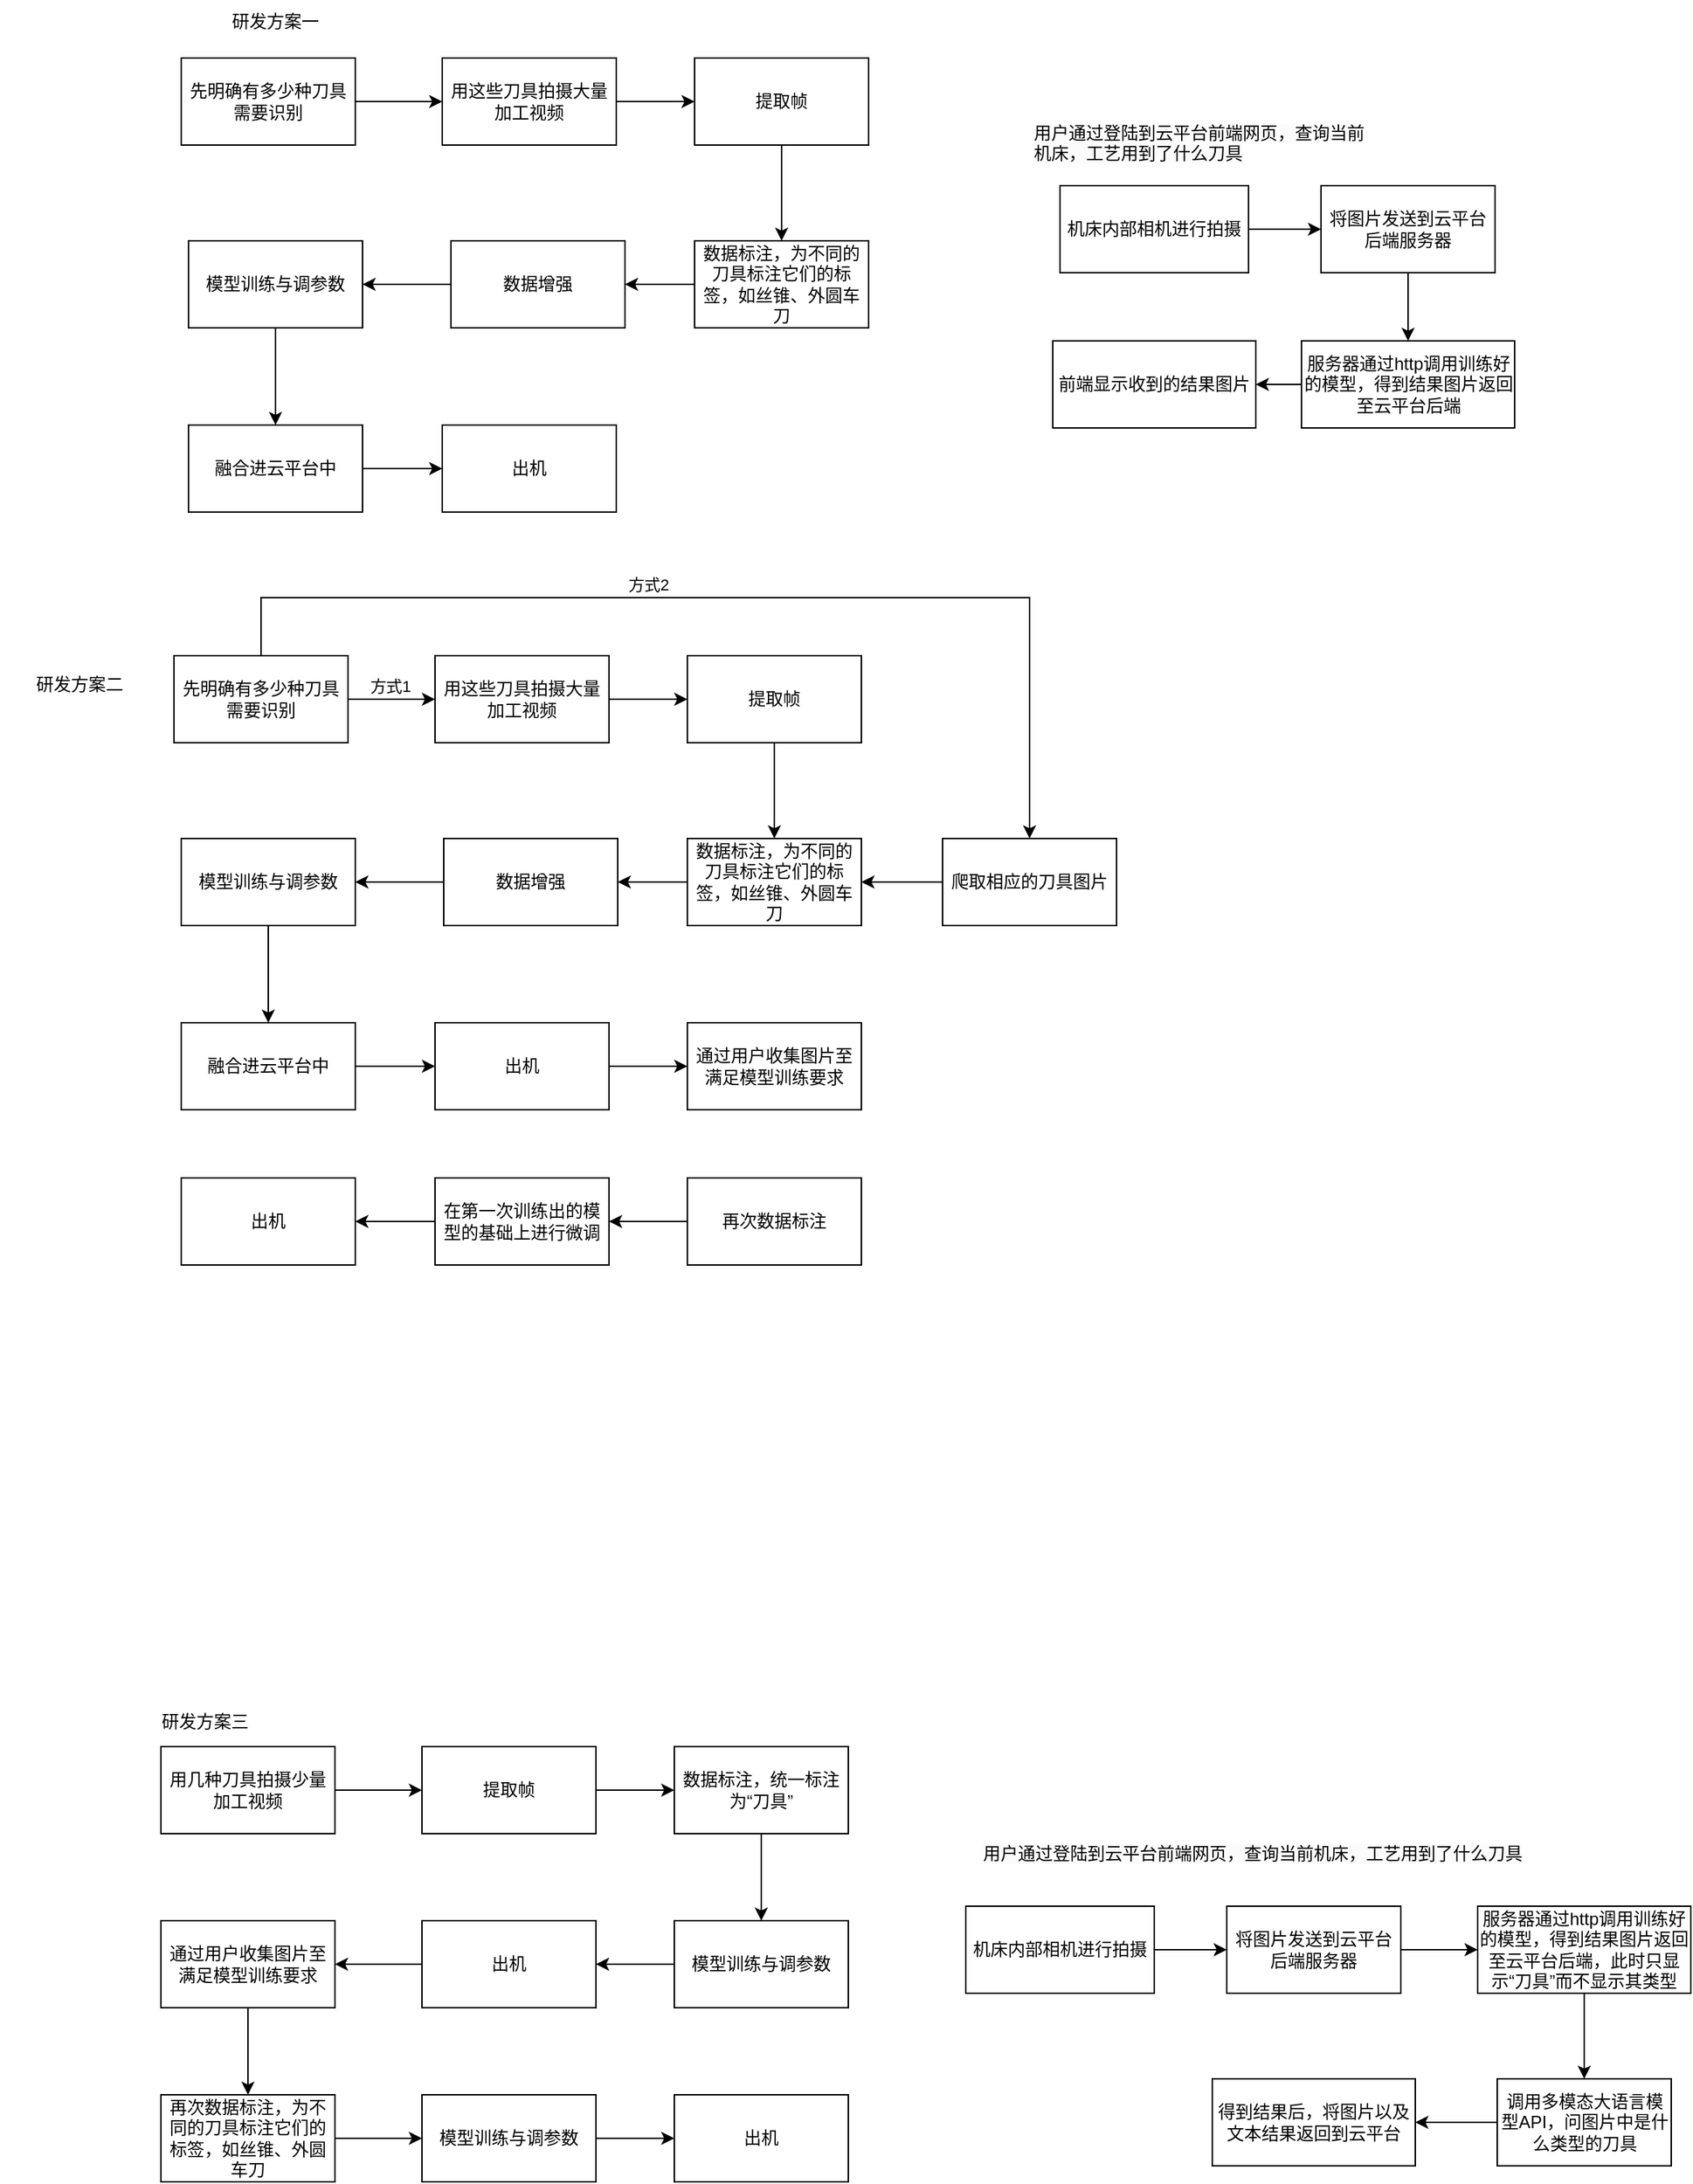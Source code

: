 <mxfile version="26.1.0">
  <diagram name="第 1 页" id="mRTJMEbK_BDoFnGVs-Dx">
    <mxGraphModel dx="1577" dy="673" grid="0" gridSize="10" guides="1" tooltips="1" connect="1" arrows="1" fold="1" page="0" pageScale="1" pageWidth="827" pageHeight="1169" math="0" shadow="0">
      <root>
        <mxCell id="0" />
        <mxCell id="1" parent="0" />
        <mxCell id="Yelha0Kg6dsWEkXLYgLJ-6" style="edgeStyle=orthogonalEdgeStyle;rounded=0;orthogonalLoop=1;jettySize=auto;html=1;" parent="1" source="Yelha0Kg6dsWEkXLYgLJ-1" target="Yelha0Kg6dsWEkXLYgLJ-2" edge="1">
          <mxGeometry relative="1" as="geometry" />
        </mxCell>
        <mxCell id="Yelha0Kg6dsWEkXLYgLJ-1" value="用这些刀具拍摄大量加工视频" style="rounded=0;whiteSpace=wrap;html=1;" parent="1" vertex="1">
          <mxGeometry x="180" y="140" width="120" height="60" as="geometry" />
        </mxCell>
        <mxCell id="bmIZgcjkjApxQ_gLFIaj-6" value="" style="edgeStyle=orthogonalEdgeStyle;rounded=0;orthogonalLoop=1;jettySize=auto;html=1;" parent="1" source="Yelha0Kg6dsWEkXLYgLJ-2" target="Yelha0Kg6dsWEkXLYgLJ-3" edge="1">
          <mxGeometry relative="1" as="geometry" />
        </mxCell>
        <mxCell id="Yelha0Kg6dsWEkXLYgLJ-2" value="提取帧" style="rounded=0;whiteSpace=wrap;html=1;" parent="1" vertex="1">
          <mxGeometry x="354" y="140" width="120" height="60" as="geometry" />
        </mxCell>
        <mxCell id="bmIZgcjkjApxQ_gLFIaj-7" value="" style="edgeStyle=orthogonalEdgeStyle;rounded=0;orthogonalLoop=1;jettySize=auto;html=1;" parent="1" source="Yelha0Kg6dsWEkXLYgLJ-4" target="Yelha0Kg6dsWEkXLYgLJ-5" edge="1">
          <mxGeometry relative="1" as="geometry" />
        </mxCell>
        <mxCell id="Yelha0Kg6dsWEkXLYgLJ-4" value="数据增强" style="rounded=0;whiteSpace=wrap;html=1;" parent="1" vertex="1">
          <mxGeometry x="186" y="266" width="120" height="60" as="geometry" />
        </mxCell>
        <mxCell id="bmIZgcjkjApxQ_gLFIaj-2" value="" style="edgeStyle=orthogonalEdgeStyle;rounded=0;orthogonalLoop=1;jettySize=auto;html=1;" parent="1" source="Yelha0Kg6dsWEkXLYgLJ-5" target="bmIZgcjkjApxQ_gLFIaj-1" edge="1">
          <mxGeometry relative="1" as="geometry" />
        </mxCell>
        <mxCell id="Yelha0Kg6dsWEkXLYgLJ-5" value="模型训练与调参数" style="rounded=0;whiteSpace=wrap;html=1;" parent="1" vertex="1">
          <mxGeometry x="5" y="266" width="120" height="60" as="geometry" />
        </mxCell>
        <mxCell id="Yelha0Kg6dsWEkXLYgLJ-10" value="出机" style="rounded=0;whiteSpace=wrap;html=1;" parent="1" vertex="1">
          <mxGeometry x="180" y="393" width="120" height="60" as="geometry" />
        </mxCell>
        <mxCell id="Yelha0Kg6dsWEkXLYgLJ-17" style="edgeStyle=orthogonalEdgeStyle;rounded=0;orthogonalLoop=1;jettySize=auto;html=1;" parent="1" source="Yelha0Kg6dsWEkXLYgLJ-12" target="Yelha0Kg6dsWEkXLYgLJ-13" edge="1">
          <mxGeometry relative="1" as="geometry" />
        </mxCell>
        <mxCell id="Yelha0Kg6dsWEkXLYgLJ-12" value="用几种刀具拍摄少量加工视频" style="rounded=0;whiteSpace=wrap;html=1;" parent="1" vertex="1">
          <mxGeometry x="-14" y="1304" width="120" height="60" as="geometry" />
        </mxCell>
        <mxCell id="Yelha0Kg6dsWEkXLYgLJ-19" style="edgeStyle=orthogonalEdgeStyle;rounded=0;orthogonalLoop=1;jettySize=auto;html=1;" parent="1" source="Yelha0Kg6dsWEkXLYgLJ-13" target="Yelha0Kg6dsWEkXLYgLJ-18" edge="1">
          <mxGeometry relative="1" as="geometry" />
        </mxCell>
        <mxCell id="Yelha0Kg6dsWEkXLYgLJ-13" value="提取帧" style="rounded=0;whiteSpace=wrap;html=1;" parent="1" vertex="1">
          <mxGeometry x="166" y="1304" width="120" height="60" as="geometry" />
        </mxCell>
        <mxCell id="Yelha0Kg6dsWEkXLYgLJ-15" style="edgeStyle=orthogonalEdgeStyle;rounded=0;orthogonalLoop=1;jettySize=auto;html=1;" parent="1" source="Yelha0Kg6dsWEkXLYgLJ-14" target="Yelha0Kg6dsWEkXLYgLJ-1" edge="1">
          <mxGeometry relative="1" as="geometry" />
        </mxCell>
        <mxCell id="Yelha0Kg6dsWEkXLYgLJ-14" value="先明确有多少种刀具需要识别" style="rounded=0;whiteSpace=wrap;html=1;" parent="1" vertex="1">
          <mxGeometry y="140" width="120" height="60" as="geometry" />
        </mxCell>
        <mxCell id="Yelha0Kg6dsWEkXLYgLJ-21" style="edgeStyle=orthogonalEdgeStyle;rounded=0;orthogonalLoop=1;jettySize=auto;html=1;" parent="1" source="Yelha0Kg6dsWEkXLYgLJ-18" target="Yelha0Kg6dsWEkXLYgLJ-20" edge="1">
          <mxGeometry relative="1" as="geometry" />
        </mxCell>
        <mxCell id="Yelha0Kg6dsWEkXLYgLJ-18" value="数据标注，统一标注为“刀具”" style="rounded=0;whiteSpace=wrap;html=1;" parent="1" vertex="1">
          <mxGeometry x="340" y="1304" width="120" height="60" as="geometry" />
        </mxCell>
        <mxCell id="Yelha0Kg6dsWEkXLYgLJ-23" style="edgeStyle=orthogonalEdgeStyle;rounded=0;orthogonalLoop=1;jettySize=auto;html=1;entryX=0.5;entryY=0;entryDx=0;entryDy=0;exitX=1;exitY=0.5;exitDx=0;exitDy=0;" parent="1" source="Yelha0Kg6dsWEkXLYgLJ-22" target="Yelha0Kg6dsWEkXLYgLJ-22" edge="1">
          <mxGeometry relative="1" as="geometry">
            <Array as="points">
              <mxPoint x="226" y="1454" />
            </Array>
          </mxGeometry>
        </mxCell>
        <mxCell id="Yelha0Kg6dsWEkXLYgLJ-34" value="" style="edgeStyle=orthogonalEdgeStyle;rounded=0;orthogonalLoop=1;jettySize=auto;html=1;" parent="1" source="Yelha0Kg6dsWEkXLYgLJ-20" target="Yelha0Kg6dsWEkXLYgLJ-22" edge="1">
          <mxGeometry relative="1" as="geometry" />
        </mxCell>
        <mxCell id="Yelha0Kg6dsWEkXLYgLJ-20" value="模型训练与调参数" style="rounded=0;whiteSpace=wrap;html=1;" parent="1" vertex="1">
          <mxGeometry x="340" y="1424" width="120" height="60" as="geometry" />
        </mxCell>
        <mxCell id="Yelha0Kg6dsWEkXLYgLJ-36" value="" style="edgeStyle=orthogonalEdgeStyle;rounded=0;orthogonalLoop=1;jettySize=auto;html=1;" parent="1" source="Yelha0Kg6dsWEkXLYgLJ-22" target="Yelha0Kg6dsWEkXLYgLJ-35" edge="1">
          <mxGeometry relative="1" as="geometry" />
        </mxCell>
        <mxCell id="Yelha0Kg6dsWEkXLYgLJ-22" value="出机" style="rounded=0;whiteSpace=wrap;html=1;" parent="1" vertex="1">
          <mxGeometry x="166" y="1424" width="120" height="60" as="geometry" />
        </mxCell>
        <mxCell id="Yelha0Kg6dsWEkXLYgLJ-28" style="edgeStyle=orthogonalEdgeStyle;rounded=0;orthogonalLoop=1;jettySize=auto;html=1;exitX=1;exitY=0.5;exitDx=0;exitDy=0;entryX=0;entryY=0.5;entryDx=0;entryDy=0;" parent="1" source="Yelha0Kg6dsWEkXLYgLJ-24" target="Yelha0Kg6dsWEkXLYgLJ-27" edge="1">
          <mxGeometry relative="1" as="geometry" />
        </mxCell>
        <mxCell id="Yelha0Kg6dsWEkXLYgLJ-24" value="机床内部相机进行拍摄" style="rounded=0;whiteSpace=wrap;html=1;" parent="1" vertex="1">
          <mxGeometry x="606" y="228" width="130" height="60" as="geometry" />
        </mxCell>
        <mxCell id="Yelha0Kg6dsWEkXLYgLJ-25" value="&lt;span style=&quot;color: rgb(0, 0, 0); font-family: Helvetica; font-size: 12px; font-style: normal; font-variant-ligatures: normal; font-variant-caps: normal; font-weight: 400; letter-spacing: normal; orphans: 2; text-align: center; text-indent: 0px; text-transform: none; widows: 2; word-spacing: 0px; -webkit-text-stroke-width: 0px; white-space: normal; background-color: rgb(251, 251, 251); text-decoration-thickness: initial; text-decoration-style: initial; text-decoration-color: initial; float: none; display: inline !important;&quot;&gt;用户通过登陆到云平台前端网页，查询当前机床，工艺用到了什么刀具&lt;/span&gt;" style="text;whiteSpace=wrap;html=1;" parent="1" vertex="1">
          <mxGeometry x="586" y="178" width="230" height="40" as="geometry" />
        </mxCell>
        <mxCell id="Yelha0Kg6dsWEkXLYgLJ-26" value="研发方案一" style="text;html=1;align=center;verticalAlign=middle;whiteSpace=wrap;rounded=0;" parent="1" vertex="1">
          <mxGeometry x="10" y="100" width="110" height="30" as="geometry" />
        </mxCell>
        <mxCell id="Yelha0Kg6dsWEkXLYgLJ-30" style="edgeStyle=orthogonalEdgeStyle;rounded=0;orthogonalLoop=1;jettySize=auto;html=1;" parent="1" source="Yelha0Kg6dsWEkXLYgLJ-27" target="Yelha0Kg6dsWEkXLYgLJ-29" edge="1">
          <mxGeometry relative="1" as="geometry" />
        </mxCell>
        <mxCell id="Yelha0Kg6dsWEkXLYgLJ-27" value="将图片发送到云平台后端服务器" style="rounded=0;whiteSpace=wrap;html=1;" parent="1" vertex="1">
          <mxGeometry x="786" y="228" width="120" height="60" as="geometry" />
        </mxCell>
        <mxCell id="Yelha0Kg6dsWEkXLYgLJ-32" style="edgeStyle=orthogonalEdgeStyle;rounded=0;orthogonalLoop=1;jettySize=auto;html=1;" parent="1" source="Yelha0Kg6dsWEkXLYgLJ-29" target="Yelha0Kg6dsWEkXLYgLJ-31" edge="1">
          <mxGeometry relative="1" as="geometry" />
        </mxCell>
        <mxCell id="Yelha0Kg6dsWEkXLYgLJ-29" value="服务器通过http调用训练好的模型，得到结果图片返回至云平台后端" style="rounded=0;whiteSpace=wrap;html=1;" parent="1" vertex="1">
          <mxGeometry x="772.5" y="335" width="147" height="60" as="geometry" />
        </mxCell>
        <mxCell id="Yelha0Kg6dsWEkXLYgLJ-31" value="前端显示收到的结果图片" style="rounded=0;whiteSpace=wrap;html=1;" parent="1" vertex="1">
          <mxGeometry x="601" y="335" width="140" height="60" as="geometry" />
        </mxCell>
        <mxCell id="Yelha0Kg6dsWEkXLYgLJ-33" value="研发方案三" style="text;html=1;align=center;verticalAlign=middle;resizable=0;points=[];autosize=1;strokeColor=none;fillColor=none;" parent="1" vertex="1">
          <mxGeometry x="-23" y="1274" width="78" height="26" as="geometry" />
        </mxCell>
        <mxCell id="Yelha0Kg6dsWEkXLYgLJ-39" value="" style="edgeStyle=orthogonalEdgeStyle;rounded=0;orthogonalLoop=1;jettySize=auto;html=1;" parent="1" source="Yelha0Kg6dsWEkXLYgLJ-35" target="Yelha0Kg6dsWEkXLYgLJ-37" edge="1">
          <mxGeometry relative="1" as="geometry" />
        </mxCell>
        <mxCell id="Yelha0Kg6dsWEkXLYgLJ-35" value="通过用户收集图片至满足模型训练要求" style="rounded=0;whiteSpace=wrap;html=1;" parent="1" vertex="1">
          <mxGeometry x="-14" y="1424" width="120" height="60" as="geometry" />
        </mxCell>
        <mxCell id="Yelha0Kg6dsWEkXLYgLJ-40" value="" style="edgeStyle=orthogonalEdgeStyle;rounded=0;orthogonalLoop=1;jettySize=auto;html=1;" parent="1" source="Yelha0Kg6dsWEkXLYgLJ-37" target="Yelha0Kg6dsWEkXLYgLJ-38" edge="1">
          <mxGeometry relative="1" as="geometry" />
        </mxCell>
        <mxCell id="Yelha0Kg6dsWEkXLYgLJ-37" value="再次数据标注，为不同的刀具标注它们的标签，如丝锥、外圆车刀" style="rounded=0;whiteSpace=wrap;html=1;" parent="1" vertex="1">
          <mxGeometry x="-14" y="1544" width="120" height="60" as="geometry" />
        </mxCell>
        <mxCell id="Yelha0Kg6dsWEkXLYgLJ-42" value="" style="edgeStyle=orthogonalEdgeStyle;rounded=0;orthogonalLoop=1;jettySize=auto;html=1;" parent="1" source="Yelha0Kg6dsWEkXLYgLJ-38" target="Yelha0Kg6dsWEkXLYgLJ-41" edge="1">
          <mxGeometry relative="1" as="geometry" />
        </mxCell>
        <mxCell id="Yelha0Kg6dsWEkXLYgLJ-38" value="模型训练与调参数" style="rounded=0;whiteSpace=wrap;html=1;" parent="1" vertex="1">
          <mxGeometry x="166" y="1544" width="120" height="60" as="geometry" />
        </mxCell>
        <mxCell id="Yelha0Kg6dsWEkXLYgLJ-41" value="出机" style="rounded=0;whiteSpace=wrap;html=1;" parent="1" vertex="1">
          <mxGeometry x="340" y="1544" width="120" height="60" as="geometry" />
        </mxCell>
        <mxCell id="Yelha0Kg6dsWEkXLYgLJ-43" value="&lt;span style=&quot;color: rgb(0, 0, 0); font-family: Helvetica; font-size: 12px; font-style: normal; font-variant-ligatures: normal; font-variant-caps: normal; font-weight: 400; letter-spacing: normal; orphans: 2; text-align: center; text-indent: 0px; text-transform: none; widows: 2; word-spacing: 0px; -webkit-text-stroke-width: 0px; white-space: normal; background-color: rgb(251, 251, 251); text-decoration-thickness: initial; text-decoration-style: initial; text-decoration-color: initial; display: inline !important; float: none;&quot;&gt;用户通过登陆到云平台前端网页，查询当前机床，工艺用到了什么刀具&lt;/span&gt;" style="text;whiteSpace=wrap;html=1;" parent="1" vertex="1">
          <mxGeometry x="551" y="1364" width="410" height="40" as="geometry" />
        </mxCell>
        <mxCell id="Yelha0Kg6dsWEkXLYgLJ-44" style="edgeStyle=orthogonalEdgeStyle;rounded=0;orthogonalLoop=1;jettySize=auto;html=1;exitX=1;exitY=0.5;exitDx=0;exitDy=0;entryX=0;entryY=0.5;entryDx=0;entryDy=0;" parent="1" source="Yelha0Kg6dsWEkXLYgLJ-45" target="Yelha0Kg6dsWEkXLYgLJ-47" edge="1">
          <mxGeometry relative="1" as="geometry" />
        </mxCell>
        <mxCell id="Yelha0Kg6dsWEkXLYgLJ-45" value="机床内部相机进行拍摄" style="rounded=0;whiteSpace=wrap;html=1;" parent="1" vertex="1">
          <mxGeometry x="541" y="1414" width="130" height="60" as="geometry" />
        </mxCell>
        <mxCell id="Yelha0Kg6dsWEkXLYgLJ-46" style="edgeStyle=orthogonalEdgeStyle;rounded=0;orthogonalLoop=1;jettySize=auto;html=1;" parent="1" source="Yelha0Kg6dsWEkXLYgLJ-47" target="Yelha0Kg6dsWEkXLYgLJ-49" edge="1">
          <mxGeometry relative="1" as="geometry" />
        </mxCell>
        <mxCell id="Yelha0Kg6dsWEkXLYgLJ-47" value="将图片发送到云平台后端服务器" style="rounded=0;whiteSpace=wrap;html=1;" parent="1" vertex="1">
          <mxGeometry x="721" y="1414" width="120" height="60" as="geometry" />
        </mxCell>
        <mxCell id="Yelha0Kg6dsWEkXLYgLJ-54" value="" style="edgeStyle=orthogonalEdgeStyle;rounded=0;orthogonalLoop=1;jettySize=auto;html=1;" parent="1" source="Yelha0Kg6dsWEkXLYgLJ-49" target="Yelha0Kg6dsWEkXLYgLJ-53" edge="1">
          <mxGeometry relative="1" as="geometry" />
        </mxCell>
        <mxCell id="Yelha0Kg6dsWEkXLYgLJ-49" value="服务器通过http调用训练好的模型，得到结果图片返回至云平台后端，此时只显示“刀具”而不显示其类型" style="rounded=0;whiteSpace=wrap;html=1;" parent="1" vertex="1">
          <mxGeometry x="894" y="1414" width="147" height="60" as="geometry" />
        </mxCell>
        <mxCell id="Yelha0Kg6dsWEkXLYgLJ-50" value="得到结果后，将图片以及文本结果返回到云平台" style="rounded=0;whiteSpace=wrap;html=1;" parent="1" vertex="1">
          <mxGeometry x="711" y="1533" width="140" height="60" as="geometry" />
        </mxCell>
        <mxCell id="Yelha0Kg6dsWEkXLYgLJ-55" value="" style="edgeStyle=orthogonalEdgeStyle;rounded=0;orthogonalLoop=1;jettySize=auto;html=1;" parent="1" source="Yelha0Kg6dsWEkXLYgLJ-53" target="Yelha0Kg6dsWEkXLYgLJ-50" edge="1">
          <mxGeometry relative="1" as="geometry" />
        </mxCell>
        <mxCell id="Yelha0Kg6dsWEkXLYgLJ-53" value="调用多模态大语言模型API，问图片中是什么类型的刀具" style="rounded=0;whiteSpace=wrap;html=1;" parent="1" vertex="1">
          <mxGeometry x="907.5" y="1533" width="120" height="60" as="geometry" />
        </mxCell>
        <mxCell id="bmIZgcjkjApxQ_gLFIaj-3" value="" style="edgeStyle=orthogonalEdgeStyle;rounded=0;orthogonalLoop=1;jettySize=auto;html=1;" parent="1" source="bmIZgcjkjApxQ_gLFIaj-1" target="Yelha0Kg6dsWEkXLYgLJ-10" edge="1">
          <mxGeometry relative="1" as="geometry" />
        </mxCell>
        <mxCell id="bmIZgcjkjApxQ_gLFIaj-1" value="融合进云平台中" style="rounded=0;whiteSpace=wrap;html=1;" parent="1" vertex="1">
          <mxGeometry x="5" y="393" width="120" height="60" as="geometry" />
        </mxCell>
        <mxCell id="bmIZgcjkjApxQ_gLFIaj-5" value="" style="edgeStyle=orthogonalEdgeStyle;rounded=0;orthogonalLoop=1;jettySize=auto;html=1;" parent="1" source="Yelha0Kg6dsWEkXLYgLJ-3" target="Yelha0Kg6dsWEkXLYgLJ-4" edge="1">
          <mxGeometry relative="1" as="geometry" />
        </mxCell>
        <mxCell id="Yelha0Kg6dsWEkXLYgLJ-3" value="数据标注，为不同的刀具标注它们的标签，如丝锥、外圆车刀" style="rounded=0;whiteSpace=wrap;html=1;" parent="1" vertex="1">
          <mxGeometry x="354" y="266" width="120" height="60" as="geometry" />
        </mxCell>
        <mxCell id="zrcEb40Eo6VAs7soIi2D-1" style="edgeStyle=orthogonalEdgeStyle;rounded=0;orthogonalLoop=1;jettySize=auto;html=1;" parent="1" source="zrcEb40Eo6VAs7soIi2D-2" target="zrcEb40Eo6VAs7soIi2D-4" edge="1">
          <mxGeometry relative="1" as="geometry" />
        </mxCell>
        <mxCell id="zrcEb40Eo6VAs7soIi2D-2" value="用这些刀具拍摄大量加工视频" style="rounded=0;whiteSpace=wrap;html=1;" parent="1" vertex="1">
          <mxGeometry x="175" y="552" width="120" height="60" as="geometry" />
        </mxCell>
        <mxCell id="zrcEb40Eo6VAs7soIi2D-3" value="" style="edgeStyle=orthogonalEdgeStyle;rounded=0;orthogonalLoop=1;jettySize=auto;html=1;" parent="1" source="zrcEb40Eo6VAs7soIi2D-4" target="zrcEb40Eo6VAs7soIi2D-16" edge="1">
          <mxGeometry relative="1" as="geometry" />
        </mxCell>
        <mxCell id="zrcEb40Eo6VAs7soIi2D-4" value="提取帧" style="rounded=0;whiteSpace=wrap;html=1;" parent="1" vertex="1">
          <mxGeometry x="349" y="552" width="120" height="60" as="geometry" />
        </mxCell>
        <mxCell id="zrcEb40Eo6VAs7soIi2D-5" value="" style="edgeStyle=orthogonalEdgeStyle;rounded=0;orthogonalLoop=1;jettySize=auto;html=1;" parent="1" source="zrcEb40Eo6VAs7soIi2D-6" target="zrcEb40Eo6VAs7soIi2D-8" edge="1">
          <mxGeometry relative="1" as="geometry" />
        </mxCell>
        <mxCell id="zrcEb40Eo6VAs7soIi2D-6" value="数据增强" style="rounded=0;whiteSpace=wrap;html=1;" parent="1" vertex="1">
          <mxGeometry x="181" y="678" width="120" height="60" as="geometry" />
        </mxCell>
        <mxCell id="zrcEb40Eo6VAs7soIi2D-7" value="" style="edgeStyle=orthogonalEdgeStyle;rounded=0;orthogonalLoop=1;jettySize=auto;html=1;" parent="1" source="zrcEb40Eo6VAs7soIi2D-8" target="zrcEb40Eo6VAs7soIi2D-14" edge="1">
          <mxGeometry relative="1" as="geometry" />
        </mxCell>
        <mxCell id="zrcEb40Eo6VAs7soIi2D-8" value="模型训练与调参数" style="rounded=0;whiteSpace=wrap;html=1;" parent="1" vertex="1">
          <mxGeometry y="678" width="120" height="60" as="geometry" />
        </mxCell>
        <mxCell id="fE_ni1twdfnhlhhBRZQL-2" value="" style="edgeStyle=orthogonalEdgeStyle;rounded=0;orthogonalLoop=1;jettySize=auto;html=1;" edge="1" parent="1" source="zrcEb40Eo6VAs7soIi2D-9" target="fE_ni1twdfnhlhhBRZQL-1">
          <mxGeometry relative="1" as="geometry" />
        </mxCell>
        <mxCell id="zrcEb40Eo6VAs7soIi2D-9" value="出机" style="rounded=0;whiteSpace=wrap;html=1;" parent="1" vertex="1">
          <mxGeometry x="175" y="805" width="120" height="60" as="geometry" />
        </mxCell>
        <mxCell id="zrcEb40Eo6VAs7soIi2D-10" style="edgeStyle=orthogonalEdgeStyle;rounded=0;orthogonalLoop=1;jettySize=auto;html=1;" parent="1" source="zrcEb40Eo6VAs7soIi2D-11" target="zrcEb40Eo6VAs7soIi2D-2" edge="1">
          <mxGeometry relative="1" as="geometry" />
        </mxCell>
        <mxCell id="zrcEb40Eo6VAs7soIi2D-24" value="方式1" style="edgeLabel;html=1;align=center;verticalAlign=middle;resizable=0;points=[];" parent="zrcEb40Eo6VAs7soIi2D-10" vertex="1" connectable="0">
          <mxGeometry x="-0.033" y="-2" relative="1" as="geometry">
            <mxPoint y="-11" as="offset" />
          </mxGeometry>
        </mxCell>
        <mxCell id="zrcEb40Eo6VAs7soIi2D-22" style="edgeStyle=orthogonalEdgeStyle;rounded=0;orthogonalLoop=1;jettySize=auto;html=1;entryX=0.5;entryY=0;entryDx=0;entryDy=0;" parent="1" source="zrcEb40Eo6VAs7soIi2D-11" target="zrcEb40Eo6VAs7soIi2D-17" edge="1">
          <mxGeometry relative="1" as="geometry">
            <Array as="points">
              <mxPoint x="55" y="512" />
              <mxPoint x="585" y="512" />
            </Array>
          </mxGeometry>
        </mxCell>
        <mxCell id="zrcEb40Eo6VAs7soIi2D-25" value="方式2" style="edgeLabel;html=1;align=center;verticalAlign=middle;resizable=0;points=[];" parent="zrcEb40Eo6VAs7soIi2D-22" vertex="1" connectable="0">
          <mxGeometry x="-0.166" y="-2" relative="1" as="geometry">
            <mxPoint y="-11" as="offset" />
          </mxGeometry>
        </mxCell>
        <mxCell id="zrcEb40Eo6VAs7soIi2D-11" value="先明确有多少种刀具需要识别" style="rounded=0;whiteSpace=wrap;html=1;" parent="1" vertex="1">
          <mxGeometry x="-5" y="552" width="120" height="60" as="geometry" />
        </mxCell>
        <mxCell id="zrcEb40Eo6VAs7soIi2D-12" value="研发方案二" style="text;html=1;align=center;verticalAlign=middle;whiteSpace=wrap;rounded=0;" parent="1" vertex="1">
          <mxGeometry x="-125" y="557" width="110" height="30" as="geometry" />
        </mxCell>
        <mxCell id="zrcEb40Eo6VAs7soIi2D-13" value="" style="edgeStyle=orthogonalEdgeStyle;rounded=0;orthogonalLoop=1;jettySize=auto;html=1;" parent="1" source="zrcEb40Eo6VAs7soIi2D-14" target="zrcEb40Eo6VAs7soIi2D-9" edge="1">
          <mxGeometry relative="1" as="geometry" />
        </mxCell>
        <mxCell id="zrcEb40Eo6VAs7soIi2D-14" value="融合进云平台中" style="rounded=0;whiteSpace=wrap;html=1;" parent="1" vertex="1">
          <mxGeometry y="805" width="120" height="60" as="geometry" />
        </mxCell>
        <mxCell id="zrcEb40Eo6VAs7soIi2D-15" value="" style="edgeStyle=orthogonalEdgeStyle;rounded=0;orthogonalLoop=1;jettySize=auto;html=1;" parent="1" source="zrcEb40Eo6VAs7soIi2D-16" target="zrcEb40Eo6VAs7soIi2D-6" edge="1">
          <mxGeometry relative="1" as="geometry" />
        </mxCell>
        <mxCell id="zrcEb40Eo6VAs7soIi2D-16" value="数据标注，为不同的刀具标注它们的标签，如丝锥、外圆车刀" style="rounded=0;whiteSpace=wrap;html=1;" parent="1" vertex="1">
          <mxGeometry x="349" y="678" width="120" height="60" as="geometry" />
        </mxCell>
        <mxCell id="zrcEb40Eo6VAs7soIi2D-23" value="" style="edgeStyle=orthogonalEdgeStyle;rounded=0;orthogonalLoop=1;jettySize=auto;html=1;" parent="1" source="zrcEb40Eo6VAs7soIi2D-17" target="zrcEb40Eo6VAs7soIi2D-16" edge="1">
          <mxGeometry relative="1" as="geometry" />
        </mxCell>
        <mxCell id="zrcEb40Eo6VAs7soIi2D-17" value="爬取相应的刀具图片" style="rounded=0;whiteSpace=wrap;html=1;" parent="1" vertex="1">
          <mxGeometry x="525" y="678" width="120" height="60" as="geometry" />
        </mxCell>
        <mxCell id="fE_ni1twdfnhlhhBRZQL-1" value="通过用户收集图片至满足模型训练要求" style="rounded=0;whiteSpace=wrap;html=1;" vertex="1" parent="1">
          <mxGeometry x="349" y="805" width="120" height="60" as="geometry" />
        </mxCell>
        <mxCell id="fE_ni1twdfnhlhhBRZQL-5" value="" style="edgeStyle=orthogonalEdgeStyle;rounded=0;orthogonalLoop=1;jettySize=auto;html=1;" edge="1" parent="1" source="fE_ni1twdfnhlhhBRZQL-3" target="fE_ni1twdfnhlhhBRZQL-4">
          <mxGeometry relative="1" as="geometry" />
        </mxCell>
        <mxCell id="fE_ni1twdfnhlhhBRZQL-3" value="再次数据标注" style="rounded=0;whiteSpace=wrap;html=1;" vertex="1" parent="1">
          <mxGeometry x="349" y="912" width="120" height="60" as="geometry" />
        </mxCell>
        <mxCell id="fE_ni1twdfnhlhhBRZQL-7" value="" style="edgeStyle=orthogonalEdgeStyle;rounded=0;orthogonalLoop=1;jettySize=auto;html=1;" edge="1" parent="1" source="fE_ni1twdfnhlhhBRZQL-4" target="fE_ni1twdfnhlhhBRZQL-6">
          <mxGeometry relative="1" as="geometry" />
        </mxCell>
        <mxCell id="fE_ni1twdfnhlhhBRZQL-4" value="在第一次训练出的模型的基础上进行微调" style="rounded=0;whiteSpace=wrap;html=1;" vertex="1" parent="1">
          <mxGeometry x="175" y="912" width="120" height="60" as="geometry" />
        </mxCell>
        <mxCell id="fE_ni1twdfnhlhhBRZQL-6" value="出机" style="rounded=0;whiteSpace=wrap;html=1;" vertex="1" parent="1">
          <mxGeometry y="912" width="120" height="60" as="geometry" />
        </mxCell>
      </root>
    </mxGraphModel>
  </diagram>
</mxfile>
